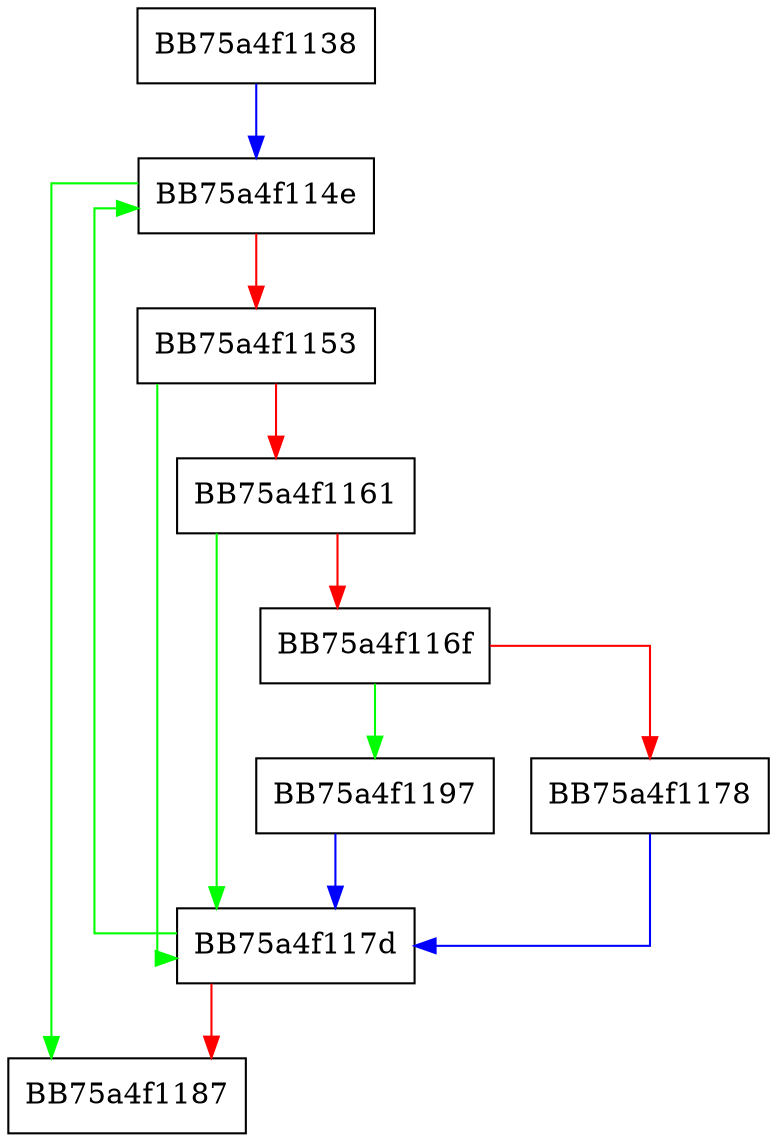 digraph process_dest_list {
  node [shape="box"];
  graph [splines=ortho];
  BB75a4f1138 -> BB75a4f114e [color="blue"];
  BB75a4f114e -> BB75a4f1187 [color="green"];
  BB75a4f114e -> BB75a4f1153 [color="red"];
  BB75a4f1153 -> BB75a4f117d [color="green"];
  BB75a4f1153 -> BB75a4f1161 [color="red"];
  BB75a4f1161 -> BB75a4f117d [color="green"];
  BB75a4f1161 -> BB75a4f116f [color="red"];
  BB75a4f116f -> BB75a4f1197 [color="green"];
  BB75a4f116f -> BB75a4f1178 [color="red"];
  BB75a4f1178 -> BB75a4f117d [color="blue"];
  BB75a4f117d -> BB75a4f114e [color="green"];
  BB75a4f117d -> BB75a4f1187 [color="red"];
  BB75a4f1197 -> BB75a4f117d [color="blue"];
}